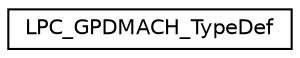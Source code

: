 digraph "Graphical Class Hierarchy"
{
  edge [fontname="Helvetica",fontsize="10",labelfontname="Helvetica",labelfontsize="10"];
  node [fontname="Helvetica",fontsize="10",shape=record];
  rankdir="LR";
  Node1 [label="LPC_GPDMACH_TypeDef",height=0.2,width=0.4,color="black", fillcolor="white", style="filled",URL="$de/d76/structLPC__GPDMACH__TypeDef.html"];
}
